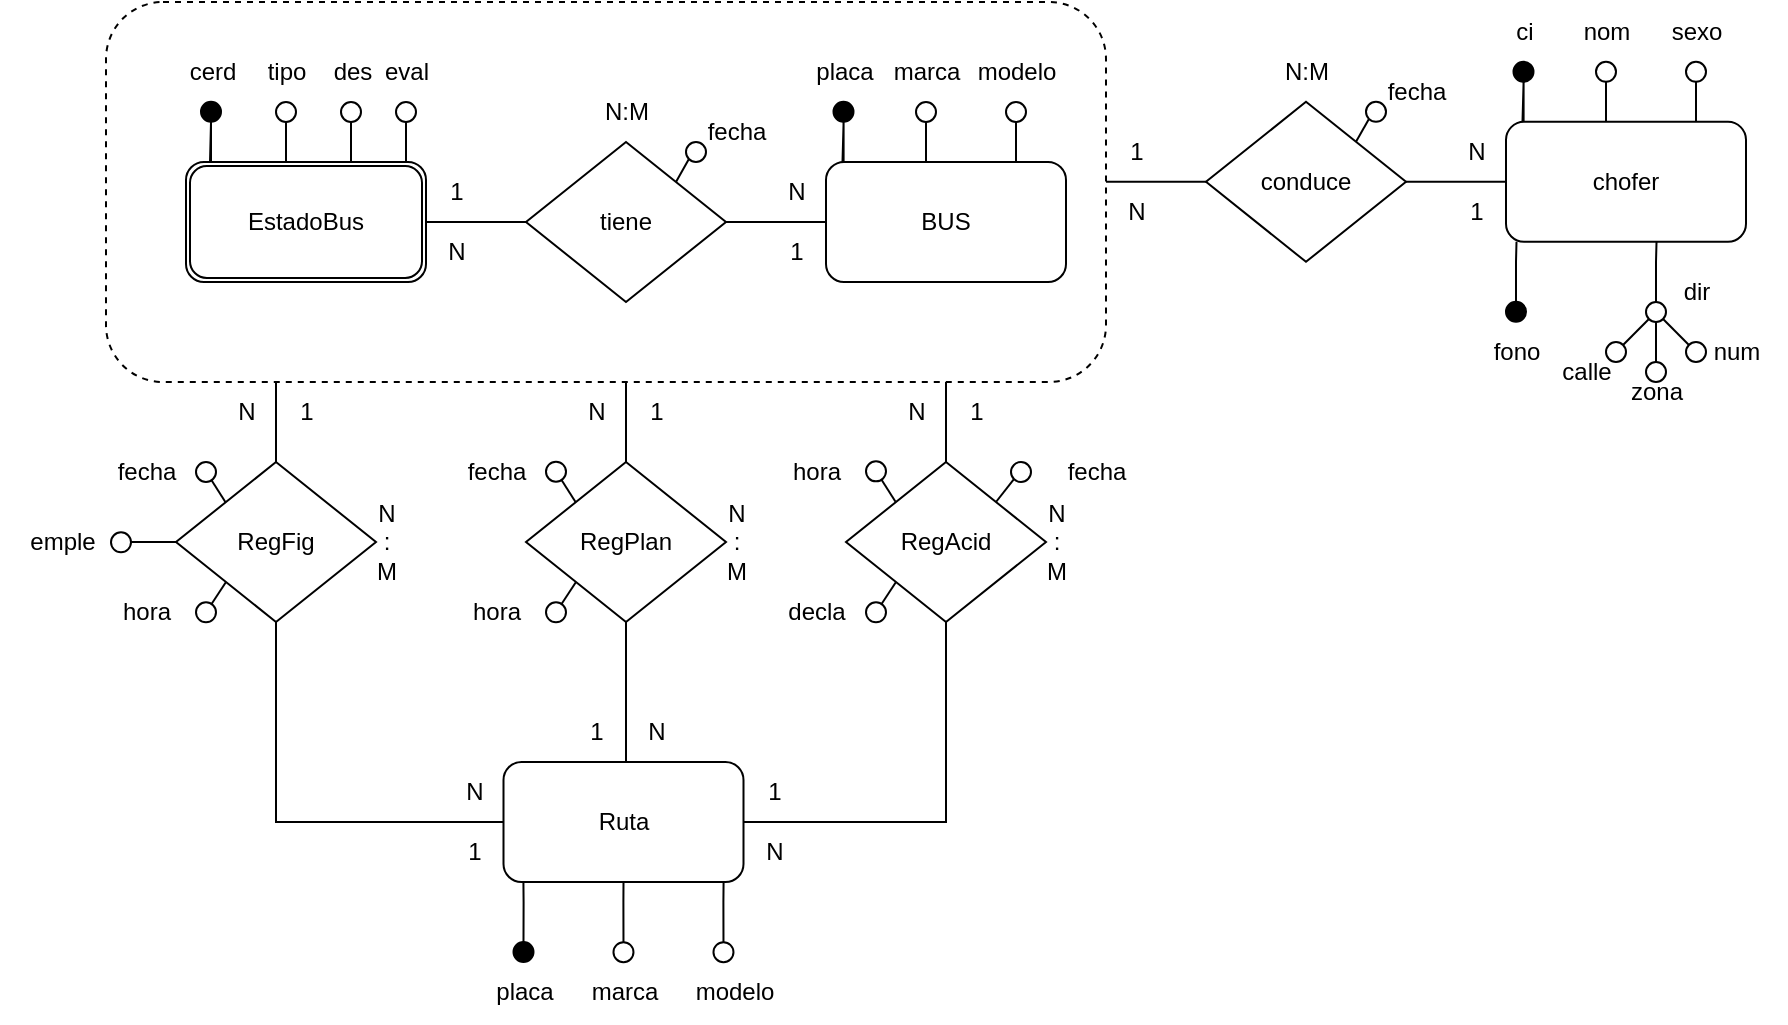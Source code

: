 <mxfile version="21.7.5" type="github">
  <diagram name="Página-1" id="ehSKj_oVMbUYMojZJd9K">
    <mxGraphModel dx="1423" dy="386" grid="1" gridSize="10" guides="1" tooltips="1" connect="1" arrows="1" fold="1" page="1" pageScale="1" pageWidth="827" pageHeight="1169" math="0" shadow="0">
      <root>
        <mxCell id="0" />
        <mxCell id="1" parent="0" />
        <mxCell id="X-eqGTX5L0Tyde4s8gNU-1" value="" style="rounded=1;whiteSpace=wrap;html=1;dashed=1;fillColor=none;" vertex="1" parent="1">
          <mxGeometry x="20" y="30" width="500" height="190" as="geometry" />
        </mxCell>
        <mxCell id="X-eqGTX5L0Tyde4s8gNU-2" value="tiene" style="rhombus;whiteSpace=wrap;html=1;" vertex="1" parent="1">
          <mxGeometry x="230" y="100" width="100" height="80" as="geometry" />
        </mxCell>
        <mxCell id="X-eqGTX5L0Tyde4s8gNU-3" style="edgeStyle=none;rounded=0;orthogonalLoop=1;jettySize=auto;html=1;exitX=1;exitY=0.5;exitDx=0;exitDy=0;entryX=0;entryY=0.5;entryDx=0;entryDy=0;endArrow=none;endFill=0;" edge="1" parent="1" target="X-eqGTX5L0Tyde4s8gNU-2">
          <mxGeometry relative="1" as="geometry">
            <mxPoint x="180" y="140" as="sourcePoint" />
          </mxGeometry>
        </mxCell>
        <mxCell id="X-eqGTX5L0Tyde4s8gNU-5" style="edgeStyle=none;rounded=0;orthogonalLoop=1;jettySize=auto;html=1;exitX=0;exitY=0.5;exitDx=0;exitDy=0;entryX=1;entryY=0.5;entryDx=0;entryDy=0;endArrow=none;endFill=0;" edge="1" parent="1" source="X-eqGTX5L0Tyde4s8gNU-6" target="X-eqGTX5L0Tyde4s8gNU-2">
          <mxGeometry relative="1" as="geometry" />
        </mxCell>
        <mxCell id="X-eqGTX5L0Tyde4s8gNU-6" value="BUS" style="rounded=1;whiteSpace=wrap;html=1;" vertex="1" parent="1">
          <mxGeometry x="380" y="110" width="120" height="60" as="geometry" />
        </mxCell>
        <mxCell id="X-eqGTX5L0Tyde4s8gNU-7" value="N:M" style="text;html=1;align=center;verticalAlign=middle;resizable=0;points=[];autosize=1;strokeColor=none;fillColor=none;" vertex="1" parent="1">
          <mxGeometry x="255" y="70" width="50" height="30" as="geometry" />
        </mxCell>
        <mxCell id="X-eqGTX5L0Tyde4s8gNU-8" value="1" style="text;html=1;align=center;verticalAlign=middle;resizable=0;points=[];autosize=1;strokeColor=none;fillColor=none;" vertex="1" parent="1">
          <mxGeometry x="180" y="110" width="30" height="30" as="geometry" />
        </mxCell>
        <mxCell id="X-eqGTX5L0Tyde4s8gNU-9" value="N" style="text;html=1;align=center;verticalAlign=middle;resizable=0;points=[];autosize=1;strokeColor=none;fillColor=none;" vertex="1" parent="1">
          <mxGeometry x="180" y="140" width="30" height="30" as="geometry" />
        </mxCell>
        <mxCell id="X-eqGTX5L0Tyde4s8gNU-10" value="N" style="text;html=1;align=center;verticalAlign=middle;resizable=0;points=[];autosize=1;strokeColor=none;fillColor=none;" vertex="1" parent="1">
          <mxGeometry x="350" y="110" width="30" height="30" as="geometry" />
        </mxCell>
        <mxCell id="X-eqGTX5L0Tyde4s8gNU-11" value="1" style="text;html=1;align=center;verticalAlign=middle;resizable=0;points=[];autosize=1;strokeColor=none;fillColor=none;" vertex="1" parent="1">
          <mxGeometry x="350" y="140" width="30" height="30" as="geometry" />
        </mxCell>
        <mxCell id="X-eqGTX5L0Tyde4s8gNU-12" value="EstadoBus" style="shape=ext;double=1;rounded=1;whiteSpace=wrap;html=1;" vertex="1" parent="1">
          <mxGeometry x="60" y="110" width="120" height="60" as="geometry" />
        </mxCell>
        <mxCell id="X-eqGTX5L0Tyde4s8gNU-24" style="edgeStyle=orthogonalEdgeStyle;rounded=0;orthogonalLoop=1;jettySize=auto;html=1;entryX=0.1;entryY=-0.032;entryDx=0;entryDy=0;entryPerimeter=0;endArrow=none;endFill=0;" edge="1" parent="1" source="X-eqGTX5L0Tyde4s8gNU-14">
          <mxGeometry relative="1" as="geometry">
            <mxPoint x="72.0" y="110.0" as="targetPoint" />
          </mxGeometry>
        </mxCell>
        <mxCell id="X-eqGTX5L0Tyde4s8gNU-14" value="" style="ellipse;whiteSpace=wrap;html=1;aspect=fixed;fillColor=#000;" vertex="1" parent="1">
          <mxGeometry x="67.5" y="79.92" width="10" height="10" as="geometry" />
        </mxCell>
        <mxCell id="X-eqGTX5L0Tyde4s8gNU-15" value="cerd" style="text;html=1;align=center;verticalAlign=middle;resizable=0;points=[];autosize=1;strokeColor=none;fillColor=none;" vertex="1" parent="1">
          <mxGeometry x="47.5" y="50" width="50" height="30" as="geometry" />
        </mxCell>
        <mxCell id="X-eqGTX5L0Tyde4s8gNU-16" style="edgeStyle=orthogonalEdgeStyle;rounded=0;orthogonalLoop=1;jettySize=auto;html=1;exitX=0.5;exitY=1;exitDx=0;exitDy=0;entryX=0.5;entryY=0;entryDx=0;entryDy=0;endArrow=none;endFill=0;" edge="1" parent="1" source="X-eqGTX5L0Tyde4s8gNU-17">
          <mxGeometry relative="1" as="geometry">
            <mxPoint x="110" y="110" as="targetPoint" />
          </mxGeometry>
        </mxCell>
        <mxCell id="X-eqGTX5L0Tyde4s8gNU-17" value="" style="ellipse;whiteSpace=wrap;html=1;aspect=fixed;" vertex="1" parent="1">
          <mxGeometry x="105" y="80" width="10" height="10" as="geometry" />
        </mxCell>
        <mxCell id="X-eqGTX5L0Tyde4s8gNU-18" value="tipo" style="text;html=1;align=center;verticalAlign=middle;resizable=0;points=[];autosize=1;strokeColor=none;fillColor=none;" vertex="1" parent="1">
          <mxGeometry x="90" y="50" width="40" height="30" as="geometry" />
        </mxCell>
        <mxCell id="X-eqGTX5L0Tyde4s8gNU-19" style="edgeStyle=orthogonalEdgeStyle;rounded=0;orthogonalLoop=1;jettySize=auto;html=1;exitX=0.5;exitY=1;exitDx=0;exitDy=0;entryX=0.874;entryY=0;entryDx=0;entryDy=0;entryPerimeter=0;endArrow=none;endFill=0;" edge="1" parent="1" source="X-eqGTX5L0Tyde4s8gNU-20">
          <mxGeometry relative="1" as="geometry">
            <mxPoint x="142.5" y="110" as="targetPoint" />
          </mxGeometry>
        </mxCell>
        <mxCell id="X-eqGTX5L0Tyde4s8gNU-20" value="" style="ellipse;whiteSpace=wrap;html=1;aspect=fixed;" vertex="1" parent="1">
          <mxGeometry x="137.5" y="80" width="10" height="10" as="geometry" />
        </mxCell>
        <mxCell id="X-eqGTX5L0Tyde4s8gNU-21" value="des" style="text;html=1;align=center;verticalAlign=middle;resizable=0;points=[];autosize=1;strokeColor=none;fillColor=none;" vertex="1" parent="1">
          <mxGeometry x="122.5" y="50" width="40" height="30" as="geometry" />
        </mxCell>
        <mxCell id="X-eqGTX5L0Tyde4s8gNU-28" style="edgeStyle=orthogonalEdgeStyle;rounded=0;orthogonalLoop=1;jettySize=auto;html=1;exitX=0.5;exitY=1;exitDx=0;exitDy=0;entryX=0.874;entryY=0;entryDx=0;entryDy=0;entryPerimeter=0;endArrow=none;endFill=0;" edge="1" source="X-eqGTX5L0Tyde4s8gNU-29" parent="1">
          <mxGeometry relative="1" as="geometry">
            <mxPoint x="170" y="110" as="targetPoint" />
          </mxGeometry>
        </mxCell>
        <mxCell id="X-eqGTX5L0Tyde4s8gNU-29" value="" style="ellipse;whiteSpace=wrap;html=1;aspect=fixed;" vertex="1" parent="1">
          <mxGeometry x="165" y="80" width="10" height="10" as="geometry" />
        </mxCell>
        <mxCell id="X-eqGTX5L0Tyde4s8gNU-30" value="eval" style="text;html=1;align=center;verticalAlign=middle;resizable=0;points=[];autosize=1;strokeColor=none;fillColor=none;" vertex="1" parent="1">
          <mxGeometry x="145" y="50" width="50" height="30" as="geometry" />
        </mxCell>
        <mxCell id="X-eqGTX5L0Tyde4s8gNU-31" style="rounded=0;orthogonalLoop=1;jettySize=auto;html=1;exitX=0;exitY=1;exitDx=0;exitDy=0;entryX=1;entryY=0;entryDx=0;entryDy=0;endArrow=none;endFill=0;" edge="1" parent="1" source="X-eqGTX5L0Tyde4s8gNU-32">
          <mxGeometry relative="1" as="geometry">
            <mxPoint x="305" y="120" as="targetPoint" />
          </mxGeometry>
        </mxCell>
        <mxCell id="X-eqGTX5L0Tyde4s8gNU-32" value="" style="ellipse;whiteSpace=wrap;html=1;aspect=fixed;" vertex="1" parent="1">
          <mxGeometry x="310" y="100" width="10" height="10" as="geometry" />
        </mxCell>
        <mxCell id="X-eqGTX5L0Tyde4s8gNU-33" value="fecha" style="text;html=1;align=center;verticalAlign=middle;resizable=0;points=[];autosize=1;strokeColor=none;fillColor=none;" vertex="1" parent="1">
          <mxGeometry x="310" y="79.92" width="50" height="30" as="geometry" />
        </mxCell>
        <mxCell id="X-eqGTX5L0Tyde4s8gNU-34" style="edgeStyle=orthogonalEdgeStyle;rounded=0;orthogonalLoop=1;jettySize=auto;html=1;exitX=0.5;exitY=0;exitDx=0;exitDy=0;endArrow=none;endFill=0;" edge="1" parent="1" source="X-eqGTX5L0Tyde4s8gNU-36">
          <mxGeometry relative="1" as="geometry">
            <mxPoint x="105" y="220" as="targetPoint" />
          </mxGeometry>
        </mxCell>
        <mxCell id="X-eqGTX5L0Tyde4s8gNU-121" style="edgeStyle=orthogonalEdgeStyle;rounded=0;orthogonalLoop=1;jettySize=auto;html=1;endArrow=none;endFill=0;" edge="1" parent="1" source="X-eqGTX5L0Tyde4s8gNU-36" target="X-eqGTX5L0Tyde4s8gNU-94">
          <mxGeometry relative="1" as="geometry">
            <Array as="points">
              <mxPoint x="105" y="440" />
            </Array>
          </mxGeometry>
        </mxCell>
        <mxCell id="X-eqGTX5L0Tyde4s8gNU-36" value="RegFig" style="rhombus;whiteSpace=wrap;html=1;" vertex="1" parent="1">
          <mxGeometry x="55" y="260" width="100" height="80" as="geometry" />
        </mxCell>
        <mxCell id="X-eqGTX5L0Tyde4s8gNU-37" value="&lt;div&gt;N&lt;br&gt;&lt;/div&gt;&lt;div&gt;:&lt;/div&gt;&lt;div&gt;M&lt;br&gt;&lt;/div&gt;" style="text;html=1;align=center;verticalAlign=middle;resizable=0;points=[];autosize=1;strokeColor=none;fillColor=none;" vertex="1" parent="1">
          <mxGeometry x="145" y="270" width="30" height="60" as="geometry" />
        </mxCell>
        <mxCell id="X-eqGTX5L0Tyde4s8gNU-38" value="1" style="text;html=1;align=center;verticalAlign=middle;resizable=0;points=[];autosize=1;strokeColor=none;fillColor=none;" vertex="1" parent="1">
          <mxGeometry x="105" y="220" width="30" height="30" as="geometry" />
        </mxCell>
        <mxCell id="X-eqGTX5L0Tyde4s8gNU-39" value="N" style="text;html=1;align=center;verticalAlign=middle;resizable=0;points=[];autosize=1;strokeColor=none;fillColor=none;" vertex="1" parent="1">
          <mxGeometry x="75" y="220" width="30" height="30" as="geometry" />
        </mxCell>
        <mxCell id="X-eqGTX5L0Tyde4s8gNU-40" style="edgeStyle=orthogonalEdgeStyle;rounded=0;orthogonalLoop=1;jettySize=auto;html=1;exitX=0.5;exitY=0;exitDx=0;exitDy=0;endArrow=none;endFill=0;" edge="1" parent="1" source="X-eqGTX5L0Tyde4s8gNU-42">
          <mxGeometry relative="1" as="geometry">
            <mxPoint x="280" y="220" as="targetPoint" />
          </mxGeometry>
        </mxCell>
        <mxCell id="X-eqGTX5L0Tyde4s8gNU-42" value="RegPlan" style="rhombus;whiteSpace=wrap;html=1;" vertex="1" parent="1">
          <mxGeometry x="230" y="260" width="100" height="80" as="geometry" />
        </mxCell>
        <mxCell id="X-eqGTX5L0Tyde4s8gNU-43" style="edgeStyle=orthogonalEdgeStyle;rounded=0;orthogonalLoop=1;jettySize=auto;html=1;exitX=0.5;exitY=0;exitDx=0;exitDy=0;endArrow=none;endFill=0;" edge="1" parent="1" source="X-eqGTX5L0Tyde4s8gNU-45">
          <mxGeometry relative="1" as="geometry">
            <mxPoint x="440" y="220" as="targetPoint" />
          </mxGeometry>
        </mxCell>
        <mxCell id="X-eqGTX5L0Tyde4s8gNU-122" style="edgeStyle=orthogonalEdgeStyle;rounded=0;orthogonalLoop=1;jettySize=auto;html=1;endArrow=none;endFill=0;" edge="1" parent="1" source="X-eqGTX5L0Tyde4s8gNU-45" target="X-eqGTX5L0Tyde4s8gNU-94">
          <mxGeometry relative="1" as="geometry">
            <Array as="points">
              <mxPoint x="440" y="440" />
            </Array>
          </mxGeometry>
        </mxCell>
        <mxCell id="X-eqGTX5L0Tyde4s8gNU-45" value="RegAcid" style="rhombus;whiteSpace=wrap;html=1;" vertex="1" parent="1">
          <mxGeometry x="390" y="260" width="100" height="80" as="geometry" />
        </mxCell>
        <mxCell id="X-eqGTX5L0Tyde4s8gNU-46" value="N" style="text;html=1;align=center;verticalAlign=middle;resizable=0;points=[];autosize=1;strokeColor=none;fillColor=none;" vertex="1" parent="1">
          <mxGeometry x="280" y="380" width="30" height="30" as="geometry" />
        </mxCell>
        <mxCell id="X-eqGTX5L0Tyde4s8gNU-47" value="1" style="text;html=1;align=center;verticalAlign=middle;resizable=0;points=[];autosize=1;strokeColor=none;fillColor=none;" vertex="1" parent="1">
          <mxGeometry x="250" y="380" width="30" height="30" as="geometry" />
        </mxCell>
        <mxCell id="X-eqGTX5L0Tyde4s8gNU-48" value="&lt;div&gt;N&lt;br&gt;&lt;/div&gt;&lt;div&gt;:&lt;/div&gt;&lt;div&gt;M&lt;br&gt;&lt;/div&gt;" style="text;html=1;align=center;verticalAlign=middle;resizable=0;points=[];autosize=1;strokeColor=none;fillColor=none;" vertex="1" parent="1">
          <mxGeometry x="320" y="270" width="30" height="60" as="geometry" />
        </mxCell>
        <mxCell id="X-eqGTX5L0Tyde4s8gNU-51" value="1" style="text;html=1;align=center;verticalAlign=middle;resizable=0;points=[];autosize=1;strokeColor=none;fillColor=none;" vertex="1" parent="1">
          <mxGeometry x="280" y="220" width="30" height="30" as="geometry" />
        </mxCell>
        <mxCell id="X-eqGTX5L0Tyde4s8gNU-52" value="N" style="text;html=1;align=center;verticalAlign=middle;resizable=0;points=[];autosize=1;strokeColor=none;fillColor=none;" vertex="1" parent="1">
          <mxGeometry x="250" y="220" width="30" height="30" as="geometry" />
        </mxCell>
        <mxCell id="X-eqGTX5L0Tyde4s8gNU-53" value="&lt;div&gt;N&lt;br&gt;&lt;/div&gt;&lt;div&gt;:&lt;/div&gt;&lt;div&gt;M&lt;br&gt;&lt;/div&gt;" style="text;html=1;align=center;verticalAlign=middle;resizable=0;points=[];autosize=1;strokeColor=none;fillColor=none;" vertex="1" parent="1">
          <mxGeometry x="480" y="270" width="30" height="60" as="geometry" />
        </mxCell>
        <mxCell id="X-eqGTX5L0Tyde4s8gNU-56" value="1" style="text;html=1;align=center;verticalAlign=middle;resizable=0;points=[];autosize=1;strokeColor=none;fillColor=none;" vertex="1" parent="1">
          <mxGeometry x="440" y="220" width="30" height="30" as="geometry" />
        </mxCell>
        <mxCell id="X-eqGTX5L0Tyde4s8gNU-57" value="N" style="text;html=1;align=center;verticalAlign=middle;resizable=0;points=[];autosize=1;strokeColor=none;fillColor=none;" vertex="1" parent="1">
          <mxGeometry x="410" y="220" width="30" height="30" as="geometry" />
        </mxCell>
        <mxCell id="X-eqGTX5L0Tyde4s8gNU-58" style="rounded=0;orthogonalLoop=1;jettySize=auto;html=1;exitX=0;exitY=1;exitDx=0;exitDy=0;entryX=1;entryY=0;entryDx=0;entryDy=0;endArrow=none;endFill=0;" edge="1" parent="1" source="X-eqGTX5L0Tyde4s8gNU-59" target="X-eqGTX5L0Tyde4s8gNU-45">
          <mxGeometry relative="1" as="geometry">
            <mxPoint x="467.5" y="280" as="targetPoint" />
          </mxGeometry>
        </mxCell>
        <mxCell id="X-eqGTX5L0Tyde4s8gNU-59" value="" style="ellipse;whiteSpace=wrap;html=1;aspect=fixed;" vertex="1" parent="1">
          <mxGeometry x="472.5" y="260" width="10" height="10" as="geometry" />
        </mxCell>
        <mxCell id="X-eqGTX5L0Tyde4s8gNU-60" value="fecha" style="text;html=1;align=center;verticalAlign=middle;resizable=0;points=[];autosize=1;strokeColor=none;fillColor=none;" vertex="1" parent="1">
          <mxGeometry x="490" y="249.84" width="50" height="30" as="geometry" />
        </mxCell>
        <mxCell id="X-eqGTX5L0Tyde4s8gNU-61" value="" style="ellipse;whiteSpace=wrap;html=1;aspect=fixed;" vertex="1" parent="1">
          <mxGeometry x="65" y="260" width="10" height="10" as="geometry" />
        </mxCell>
        <mxCell id="X-eqGTX5L0Tyde4s8gNU-62" value="fecha" style="text;html=1;align=center;verticalAlign=middle;resizable=0;points=[];autosize=1;strokeColor=none;fillColor=none;" vertex="1" parent="1">
          <mxGeometry x="15" y="249.84" width="50" height="30" as="geometry" />
        </mxCell>
        <mxCell id="X-eqGTX5L0Tyde4s8gNU-63" style="rounded=0;orthogonalLoop=1;jettySize=auto;html=1;entryX=1;entryY=1;entryDx=0;entryDy=0;endArrow=none;endFill=0;" edge="1" parent="1">
          <mxGeometry relative="1" as="geometry">
            <mxPoint x="79.77" y="280.16" as="sourcePoint" />
            <mxPoint x="72.77" y="269.16" as="targetPoint" />
          </mxGeometry>
        </mxCell>
        <mxCell id="X-eqGTX5L0Tyde4s8gNU-64" value="" style="ellipse;whiteSpace=wrap;html=1;aspect=fixed;" vertex="1" parent="1">
          <mxGeometry x="240" y="259.84" width="10" height="10" as="geometry" />
        </mxCell>
        <mxCell id="X-eqGTX5L0Tyde4s8gNU-65" value="fecha" style="text;html=1;align=center;verticalAlign=middle;resizable=0;points=[];autosize=1;strokeColor=none;fillColor=none;" vertex="1" parent="1">
          <mxGeometry x="190" y="249.84" width="50" height="30" as="geometry" />
        </mxCell>
        <mxCell id="X-eqGTX5L0Tyde4s8gNU-66" style="rounded=0;orthogonalLoop=1;jettySize=auto;html=1;entryX=1;entryY=1;entryDx=0;entryDy=0;endArrow=none;endFill=0;" edge="1" parent="1">
          <mxGeometry relative="1" as="geometry">
            <mxPoint x="254.77" y="280.0" as="sourcePoint" />
            <mxPoint x="247.77" y="269.0" as="targetPoint" />
          </mxGeometry>
        </mxCell>
        <mxCell id="X-eqGTX5L0Tyde4s8gNU-67" style="edgeStyle=orthogonalEdgeStyle;rounded=0;orthogonalLoop=1;jettySize=auto;html=1;entryX=0.1;entryY=-0.032;entryDx=0;entryDy=0;entryPerimeter=0;endArrow=none;endFill=0;" edge="1" source="X-eqGTX5L0Tyde4s8gNU-68" parent="1">
          <mxGeometry relative="1" as="geometry">
            <mxPoint x="388.25" y="110.0" as="targetPoint" />
          </mxGeometry>
        </mxCell>
        <mxCell id="X-eqGTX5L0Tyde4s8gNU-68" value="" style="ellipse;whiteSpace=wrap;html=1;aspect=fixed;fillColor=#000;" vertex="1" parent="1">
          <mxGeometry x="383.75" y="79.92" width="10" height="10" as="geometry" />
        </mxCell>
        <mxCell id="X-eqGTX5L0Tyde4s8gNU-69" value="placa" style="text;html=1;align=center;verticalAlign=middle;resizable=0;points=[];autosize=1;strokeColor=none;fillColor=none;" vertex="1" parent="1">
          <mxGeometry x="363.75" y="50" width="50" height="30" as="geometry" />
        </mxCell>
        <mxCell id="X-eqGTX5L0Tyde4s8gNU-70" style="edgeStyle=orthogonalEdgeStyle;rounded=0;orthogonalLoop=1;jettySize=auto;html=1;exitX=0.5;exitY=1;exitDx=0;exitDy=0;entryX=0.5;entryY=0;entryDx=0;entryDy=0;endArrow=none;endFill=0;" edge="1" source="X-eqGTX5L0Tyde4s8gNU-71" parent="1">
          <mxGeometry relative="1" as="geometry">
            <mxPoint x="430" y="110" as="targetPoint" />
          </mxGeometry>
        </mxCell>
        <mxCell id="X-eqGTX5L0Tyde4s8gNU-71" value="" style="ellipse;whiteSpace=wrap;html=1;aspect=fixed;" vertex="1" parent="1">
          <mxGeometry x="425" y="80" width="10" height="10" as="geometry" />
        </mxCell>
        <mxCell id="X-eqGTX5L0Tyde4s8gNU-72" value="marca" style="text;html=1;align=center;verticalAlign=middle;resizable=0;points=[];autosize=1;strokeColor=none;fillColor=none;" vertex="1" parent="1">
          <mxGeometry x="400" y="50" width="60" height="30" as="geometry" />
        </mxCell>
        <mxCell id="X-eqGTX5L0Tyde4s8gNU-73" style="edgeStyle=orthogonalEdgeStyle;rounded=0;orthogonalLoop=1;jettySize=auto;html=1;exitX=0.5;exitY=1;exitDx=0;exitDy=0;entryX=0.874;entryY=0;entryDx=0;entryDy=0;entryPerimeter=0;endArrow=none;endFill=0;" edge="1" source="X-eqGTX5L0Tyde4s8gNU-74" parent="1">
          <mxGeometry relative="1" as="geometry">
            <mxPoint x="475" y="110" as="targetPoint" />
          </mxGeometry>
        </mxCell>
        <mxCell id="X-eqGTX5L0Tyde4s8gNU-74" value="" style="ellipse;whiteSpace=wrap;html=1;aspect=fixed;" vertex="1" parent="1">
          <mxGeometry x="470" y="80" width="10" height="10" as="geometry" />
        </mxCell>
        <mxCell id="X-eqGTX5L0Tyde4s8gNU-75" value="modelo" style="text;html=1;align=center;verticalAlign=middle;resizable=0;points=[];autosize=1;strokeColor=none;fillColor=none;" vertex="1" parent="1">
          <mxGeometry x="445" y="50" width="60" height="30" as="geometry" />
        </mxCell>
        <mxCell id="X-eqGTX5L0Tyde4s8gNU-79" value="hora" style="text;html=1;align=center;verticalAlign=middle;resizable=0;points=[];autosize=1;strokeColor=none;fillColor=none;" vertex="1" parent="1">
          <mxGeometry x="15" y="320" width="50" height="30" as="geometry" />
        </mxCell>
        <mxCell id="X-eqGTX5L0Tyde4s8gNU-84" style="rounded=0;orthogonalLoop=1;jettySize=auto;html=1;entryX=0;entryY=1;entryDx=0;entryDy=0;endArrow=none;endFill=0;" edge="1" parent="1" source="X-eqGTX5L0Tyde4s8gNU-80" target="X-eqGTX5L0Tyde4s8gNU-36">
          <mxGeometry relative="1" as="geometry" />
        </mxCell>
        <mxCell id="X-eqGTX5L0Tyde4s8gNU-80" value="" style="ellipse;whiteSpace=wrap;html=1;aspect=fixed;" vertex="1" parent="1">
          <mxGeometry x="65" y="330.16" width="10" height="10" as="geometry" />
        </mxCell>
        <mxCell id="X-eqGTX5L0Tyde4s8gNU-81" value="emple" style="text;html=1;align=center;verticalAlign=middle;resizable=0;points=[];autosize=1;strokeColor=none;fillColor=none;" vertex="1" parent="1">
          <mxGeometry x="-32.5" y="285" width="60" height="30" as="geometry" />
        </mxCell>
        <mxCell id="X-eqGTX5L0Tyde4s8gNU-83" style="edgeStyle=orthogonalEdgeStyle;rounded=0;orthogonalLoop=1;jettySize=auto;html=1;entryX=0;entryY=0.5;entryDx=0;entryDy=0;endArrow=none;endFill=0;" edge="1" parent="1" source="X-eqGTX5L0Tyde4s8gNU-82" target="X-eqGTX5L0Tyde4s8gNU-36">
          <mxGeometry relative="1" as="geometry">
            <Array as="points">
              <mxPoint x="53" y="300" />
            </Array>
          </mxGeometry>
        </mxCell>
        <mxCell id="X-eqGTX5L0Tyde4s8gNU-82" value="" style="ellipse;whiteSpace=wrap;html=1;aspect=fixed;" vertex="1" parent="1">
          <mxGeometry x="22.5" y="295.16" width="10" height="10" as="geometry" />
        </mxCell>
        <mxCell id="X-eqGTX5L0Tyde4s8gNU-85" style="rounded=0;orthogonalLoop=1;jettySize=auto;html=1;entryX=0;entryY=1;entryDx=0;entryDy=0;endArrow=none;endFill=0;" edge="1" source="X-eqGTX5L0Tyde4s8gNU-86" parent="1">
          <mxGeometry relative="1" as="geometry">
            <mxPoint x="255" y="320" as="targetPoint" />
          </mxGeometry>
        </mxCell>
        <mxCell id="X-eqGTX5L0Tyde4s8gNU-86" value="" style="ellipse;whiteSpace=wrap;html=1;aspect=fixed;" vertex="1" parent="1">
          <mxGeometry x="240" y="330.16" width="10" height="10" as="geometry" />
        </mxCell>
        <mxCell id="X-eqGTX5L0Tyde4s8gNU-87" value="hora" style="text;html=1;align=center;verticalAlign=middle;resizable=0;points=[];autosize=1;strokeColor=none;fillColor=none;" vertex="1" parent="1">
          <mxGeometry x="190" y="320" width="50" height="30" as="geometry" />
        </mxCell>
        <mxCell id="X-eqGTX5L0Tyde4s8gNU-88" style="rounded=0;orthogonalLoop=1;jettySize=auto;html=1;entryX=0;entryY=1;entryDx=0;entryDy=0;endArrow=none;endFill=0;" edge="1" source="X-eqGTX5L0Tyde4s8gNU-89" parent="1">
          <mxGeometry relative="1" as="geometry">
            <mxPoint x="415" y="320" as="targetPoint" />
          </mxGeometry>
        </mxCell>
        <mxCell id="X-eqGTX5L0Tyde4s8gNU-89" value="" style="ellipse;whiteSpace=wrap;html=1;aspect=fixed;" vertex="1" parent="1">
          <mxGeometry x="400" y="330.16" width="10" height="10" as="geometry" />
        </mxCell>
        <mxCell id="X-eqGTX5L0Tyde4s8gNU-90" value="decla" style="text;html=1;align=center;verticalAlign=middle;resizable=0;points=[];autosize=1;strokeColor=none;fillColor=none;" vertex="1" parent="1">
          <mxGeometry x="350" y="320.16" width="50" height="30" as="geometry" />
        </mxCell>
        <mxCell id="X-eqGTX5L0Tyde4s8gNU-91" value="" style="ellipse;whiteSpace=wrap;html=1;aspect=fixed;" vertex="1" parent="1">
          <mxGeometry x="400" y="259.68" width="10" height="10" as="geometry" />
        </mxCell>
        <mxCell id="X-eqGTX5L0Tyde4s8gNU-92" value="hora" style="text;html=1;align=center;verticalAlign=middle;resizable=0;points=[];autosize=1;strokeColor=none;fillColor=none;" vertex="1" parent="1">
          <mxGeometry x="350" y="249.52" width="50" height="30" as="geometry" />
        </mxCell>
        <mxCell id="X-eqGTX5L0Tyde4s8gNU-93" style="rounded=0;orthogonalLoop=1;jettySize=auto;html=1;entryX=1;entryY=1;entryDx=0;entryDy=0;endArrow=none;endFill=0;" edge="1" parent="1">
          <mxGeometry relative="1" as="geometry">
            <mxPoint x="414.77" y="279.84" as="sourcePoint" />
            <mxPoint x="407.77" y="268.84" as="targetPoint" />
          </mxGeometry>
        </mxCell>
        <mxCell id="X-eqGTX5L0Tyde4s8gNU-124" style="edgeStyle=orthogonalEdgeStyle;rounded=0;orthogonalLoop=1;jettySize=auto;html=1;entryX=0.5;entryY=1;entryDx=0;entryDy=0;endArrow=none;endFill=0;" edge="1" parent="1" source="X-eqGTX5L0Tyde4s8gNU-94" target="X-eqGTX5L0Tyde4s8gNU-42">
          <mxGeometry relative="1" as="geometry">
            <Array as="points">
              <mxPoint x="280" y="390" />
              <mxPoint x="280" y="390" />
            </Array>
          </mxGeometry>
        </mxCell>
        <mxCell id="X-eqGTX5L0Tyde4s8gNU-94" value="Ruta" style="rounded=1;whiteSpace=wrap;html=1;" vertex="1" parent="1">
          <mxGeometry x="218.75" y="410" width="120" height="60" as="geometry" />
        </mxCell>
        <mxCell id="X-eqGTX5L0Tyde4s8gNU-117" style="edgeStyle=orthogonalEdgeStyle;rounded=0;orthogonalLoop=1;jettySize=auto;html=1;entryX=0.083;entryY=1;entryDx=0;entryDy=0;entryPerimeter=0;endArrow=none;endFill=0;" edge="1" parent="1" source="X-eqGTX5L0Tyde4s8gNU-96" target="X-eqGTX5L0Tyde4s8gNU-94">
          <mxGeometry relative="1" as="geometry" />
        </mxCell>
        <mxCell id="X-eqGTX5L0Tyde4s8gNU-96" value="" style="ellipse;whiteSpace=wrap;html=1;aspect=fixed;fillColor=#000;" vertex="1" parent="1">
          <mxGeometry x="223.75" y="500.0" width="10" height="10" as="geometry" />
        </mxCell>
        <mxCell id="X-eqGTX5L0Tyde4s8gNU-97" value="placa" style="text;html=1;align=center;verticalAlign=middle;resizable=0;points=[];autosize=1;strokeColor=none;fillColor=none;" vertex="1" parent="1">
          <mxGeometry x="203.75" y="510" width="50" height="30" as="geometry" />
        </mxCell>
        <mxCell id="X-eqGTX5L0Tyde4s8gNU-119" style="edgeStyle=orthogonalEdgeStyle;rounded=0;orthogonalLoop=1;jettySize=auto;html=1;entryX=0.5;entryY=1;entryDx=0;entryDy=0;endArrow=none;endFill=0;" edge="1" parent="1" source="X-eqGTX5L0Tyde4s8gNU-99" target="X-eqGTX5L0Tyde4s8gNU-94">
          <mxGeometry relative="1" as="geometry" />
        </mxCell>
        <mxCell id="X-eqGTX5L0Tyde4s8gNU-99" value="" style="ellipse;whiteSpace=wrap;html=1;aspect=fixed;" vertex="1" parent="1">
          <mxGeometry x="273.74" y="500.08" width="10" height="10" as="geometry" />
        </mxCell>
        <mxCell id="X-eqGTX5L0Tyde4s8gNU-100" value="marca" style="text;html=1;align=center;verticalAlign=middle;resizable=0;points=[];autosize=1;strokeColor=none;fillColor=none;" vertex="1" parent="1">
          <mxGeometry x="248.75" y="510" width="60" height="30" as="geometry" />
        </mxCell>
        <mxCell id="X-eqGTX5L0Tyde4s8gNU-120" style="edgeStyle=orthogonalEdgeStyle;rounded=0;orthogonalLoop=1;jettySize=auto;html=1;entryX=0.917;entryY=1;entryDx=0;entryDy=0;entryPerimeter=0;endArrow=none;endFill=0;" edge="1" parent="1" source="X-eqGTX5L0Tyde4s8gNU-102" target="X-eqGTX5L0Tyde4s8gNU-94">
          <mxGeometry relative="1" as="geometry" />
        </mxCell>
        <mxCell id="X-eqGTX5L0Tyde4s8gNU-102" value="" style="ellipse;whiteSpace=wrap;html=1;aspect=fixed;" vertex="1" parent="1">
          <mxGeometry x="323.74" y="500.08" width="10" height="10" as="geometry" />
        </mxCell>
        <mxCell id="X-eqGTX5L0Tyde4s8gNU-103" value="modelo" style="text;html=1;align=center;verticalAlign=middle;resizable=0;points=[];autosize=1;strokeColor=none;fillColor=none;" vertex="1" parent="1">
          <mxGeometry x="303.75" y="510.08" width="60" height="30" as="geometry" />
        </mxCell>
        <mxCell id="X-eqGTX5L0Tyde4s8gNU-126" value="1" style="text;html=1;align=center;verticalAlign=middle;resizable=0;points=[];autosize=1;strokeColor=none;fillColor=none;" vertex="1" parent="1">
          <mxGeometry x="188.75" y="440" width="30" height="30" as="geometry" />
        </mxCell>
        <mxCell id="X-eqGTX5L0Tyde4s8gNU-127" value="N" style="text;html=1;align=center;verticalAlign=middle;resizable=0;points=[];autosize=1;strokeColor=none;fillColor=none;" vertex="1" parent="1">
          <mxGeometry x="188.75" y="410" width="30" height="30" as="geometry" />
        </mxCell>
        <mxCell id="X-eqGTX5L0Tyde4s8gNU-128" value="1" style="text;html=1;align=center;verticalAlign=middle;resizable=0;points=[];autosize=1;strokeColor=none;fillColor=none;" vertex="1" parent="1">
          <mxGeometry x="338.75" y="410" width="30" height="30" as="geometry" />
        </mxCell>
        <mxCell id="X-eqGTX5L0Tyde4s8gNU-129" value="N" style="text;html=1;align=center;verticalAlign=middle;resizable=0;points=[];autosize=1;strokeColor=none;fillColor=none;" vertex="1" parent="1">
          <mxGeometry x="338.75" y="440" width="30" height="30" as="geometry" />
        </mxCell>
        <mxCell id="X-eqGTX5L0Tyde4s8gNU-130" value="conduce" style="rhombus;whiteSpace=wrap;html=1;" vertex="1" parent="1">
          <mxGeometry x="570" y="79.92" width="100" height="80" as="geometry" />
        </mxCell>
        <mxCell id="X-eqGTX5L0Tyde4s8gNU-131" style="edgeStyle=none;rounded=0;orthogonalLoop=1;jettySize=auto;html=1;exitX=1;exitY=0.5;exitDx=0;exitDy=0;entryX=0;entryY=0.5;entryDx=0;entryDy=0;endArrow=none;endFill=0;" edge="1" target="X-eqGTX5L0Tyde4s8gNU-130" parent="1">
          <mxGeometry relative="1" as="geometry">
            <mxPoint x="520" y="119.92" as="sourcePoint" />
          </mxGeometry>
        </mxCell>
        <mxCell id="X-eqGTX5L0Tyde4s8gNU-132" style="edgeStyle=none;rounded=0;orthogonalLoop=1;jettySize=auto;html=1;exitX=0;exitY=0.5;exitDx=0;exitDy=0;entryX=1;entryY=0.5;entryDx=0;entryDy=0;endArrow=none;endFill=0;" edge="1" source="X-eqGTX5L0Tyde4s8gNU-133" target="X-eqGTX5L0Tyde4s8gNU-130" parent="1">
          <mxGeometry relative="1" as="geometry" />
        </mxCell>
        <mxCell id="X-eqGTX5L0Tyde4s8gNU-133" value="chofer" style="rounded=1;whiteSpace=wrap;html=1;" vertex="1" parent="1">
          <mxGeometry x="720" y="89.92" width="120" height="60" as="geometry" />
        </mxCell>
        <mxCell id="X-eqGTX5L0Tyde4s8gNU-134" value="N:M" style="text;html=1;align=center;verticalAlign=middle;resizable=0;points=[];autosize=1;strokeColor=none;fillColor=none;" vertex="1" parent="1">
          <mxGeometry x="595" y="49.92" width="50" height="30" as="geometry" />
        </mxCell>
        <mxCell id="X-eqGTX5L0Tyde4s8gNU-135" value="1" style="text;html=1;align=center;verticalAlign=middle;resizable=0;points=[];autosize=1;strokeColor=none;fillColor=none;" vertex="1" parent="1">
          <mxGeometry x="520" y="89.92" width="30" height="30" as="geometry" />
        </mxCell>
        <mxCell id="X-eqGTX5L0Tyde4s8gNU-136" value="N" style="text;html=1;align=center;verticalAlign=middle;resizable=0;points=[];autosize=1;strokeColor=none;fillColor=none;" vertex="1" parent="1">
          <mxGeometry x="520" y="119.92" width="30" height="30" as="geometry" />
        </mxCell>
        <mxCell id="X-eqGTX5L0Tyde4s8gNU-137" value="N" style="text;html=1;align=center;verticalAlign=middle;resizable=0;points=[];autosize=1;strokeColor=none;fillColor=none;" vertex="1" parent="1">
          <mxGeometry x="690" y="89.92" width="30" height="30" as="geometry" />
        </mxCell>
        <mxCell id="X-eqGTX5L0Tyde4s8gNU-138" value="1" style="text;html=1;align=center;verticalAlign=middle;resizable=0;points=[];autosize=1;strokeColor=none;fillColor=none;" vertex="1" parent="1">
          <mxGeometry x="690" y="119.92" width="30" height="30" as="geometry" />
        </mxCell>
        <mxCell id="X-eqGTX5L0Tyde4s8gNU-139" style="rounded=0;orthogonalLoop=1;jettySize=auto;html=1;exitX=0;exitY=1;exitDx=0;exitDy=0;entryX=1;entryY=0;entryDx=0;entryDy=0;endArrow=none;endFill=0;" edge="1" source="X-eqGTX5L0Tyde4s8gNU-140" parent="1">
          <mxGeometry relative="1" as="geometry">
            <mxPoint x="645" y="99.92" as="targetPoint" />
          </mxGeometry>
        </mxCell>
        <mxCell id="X-eqGTX5L0Tyde4s8gNU-140" value="" style="ellipse;whiteSpace=wrap;html=1;aspect=fixed;" vertex="1" parent="1">
          <mxGeometry x="650" y="79.92" width="10" height="10" as="geometry" />
        </mxCell>
        <mxCell id="X-eqGTX5L0Tyde4s8gNU-141" value="fecha" style="text;html=1;align=center;verticalAlign=middle;resizable=0;points=[];autosize=1;strokeColor=none;fillColor=none;" vertex="1" parent="1">
          <mxGeometry x="650" y="59.84" width="50" height="30" as="geometry" />
        </mxCell>
        <mxCell id="X-eqGTX5L0Tyde4s8gNU-142" style="edgeStyle=orthogonalEdgeStyle;rounded=0;orthogonalLoop=1;jettySize=auto;html=1;entryX=0.1;entryY=-0.032;entryDx=0;entryDy=0;entryPerimeter=0;endArrow=none;endFill=0;" edge="1" source="X-eqGTX5L0Tyde4s8gNU-143" parent="1">
          <mxGeometry relative="1" as="geometry">
            <mxPoint x="728.25" y="89.92" as="targetPoint" />
          </mxGeometry>
        </mxCell>
        <mxCell id="X-eqGTX5L0Tyde4s8gNU-143" value="" style="ellipse;whiteSpace=wrap;html=1;aspect=fixed;fillColor=#000;" vertex="1" parent="1">
          <mxGeometry x="723.75" y="59.84" width="10" height="10" as="geometry" />
        </mxCell>
        <mxCell id="X-eqGTX5L0Tyde4s8gNU-144" value="ci" style="text;html=1;align=center;verticalAlign=middle;resizable=0;points=[];autosize=1;strokeColor=none;fillColor=none;" vertex="1" parent="1">
          <mxGeometry x="713.75" y="29.92" width="30" height="30" as="geometry" />
        </mxCell>
        <mxCell id="X-eqGTX5L0Tyde4s8gNU-145" style="edgeStyle=orthogonalEdgeStyle;rounded=0;orthogonalLoop=1;jettySize=auto;html=1;exitX=0.5;exitY=1;exitDx=0;exitDy=0;entryX=0.5;entryY=0;entryDx=0;entryDy=0;endArrow=none;endFill=0;" edge="1" source="X-eqGTX5L0Tyde4s8gNU-146" parent="1">
          <mxGeometry relative="1" as="geometry">
            <mxPoint x="770" y="89.92" as="targetPoint" />
          </mxGeometry>
        </mxCell>
        <mxCell id="X-eqGTX5L0Tyde4s8gNU-146" value="" style="ellipse;whiteSpace=wrap;html=1;aspect=fixed;" vertex="1" parent="1">
          <mxGeometry x="765" y="59.92" width="10" height="10" as="geometry" />
        </mxCell>
        <mxCell id="X-eqGTX5L0Tyde4s8gNU-147" value="nom" style="text;html=1;align=center;verticalAlign=middle;resizable=0;points=[];autosize=1;strokeColor=none;fillColor=none;" vertex="1" parent="1">
          <mxGeometry x="745" y="29.92" width="50" height="30" as="geometry" />
        </mxCell>
        <mxCell id="X-eqGTX5L0Tyde4s8gNU-148" style="edgeStyle=orthogonalEdgeStyle;rounded=0;orthogonalLoop=1;jettySize=auto;html=1;exitX=0.5;exitY=1;exitDx=0;exitDy=0;entryX=0.874;entryY=0;entryDx=0;entryDy=0;entryPerimeter=0;endArrow=none;endFill=0;" edge="1" source="X-eqGTX5L0Tyde4s8gNU-149" parent="1">
          <mxGeometry relative="1" as="geometry">
            <mxPoint x="815" y="89.92" as="targetPoint" />
          </mxGeometry>
        </mxCell>
        <mxCell id="X-eqGTX5L0Tyde4s8gNU-149" value="" style="ellipse;whiteSpace=wrap;html=1;aspect=fixed;" vertex="1" parent="1">
          <mxGeometry x="810" y="59.92" width="10" height="10" as="geometry" />
        </mxCell>
        <mxCell id="X-eqGTX5L0Tyde4s8gNU-150" value="sexo" style="text;html=1;align=center;verticalAlign=middle;resizable=0;points=[];autosize=1;strokeColor=none;fillColor=none;" vertex="1" parent="1">
          <mxGeometry x="790" y="29.92" width="50" height="30" as="geometry" />
        </mxCell>
        <mxCell id="X-eqGTX5L0Tyde4s8gNU-151" style="edgeStyle=orthogonalEdgeStyle;rounded=0;orthogonalLoop=1;jettySize=auto;html=1;entryX=0.083;entryY=1;entryDx=0;entryDy=0;entryPerimeter=0;endArrow=none;endFill=0;" edge="1" source="X-eqGTX5L0Tyde4s8gNU-152" parent="1">
          <mxGeometry relative="1" as="geometry">
            <mxPoint x="725.25" y="149.92" as="targetPoint" />
          </mxGeometry>
        </mxCell>
        <mxCell id="X-eqGTX5L0Tyde4s8gNU-152" value="" style="ellipse;whiteSpace=wrap;html=1;aspect=fixed;fillColor=#000;" vertex="1" parent="1">
          <mxGeometry x="720" y="179.92" width="10" height="10" as="geometry" />
        </mxCell>
        <mxCell id="X-eqGTX5L0Tyde4s8gNU-153" value="fono" style="text;html=1;align=center;verticalAlign=middle;resizable=0;points=[];autosize=1;strokeColor=none;fillColor=none;" vertex="1" parent="1">
          <mxGeometry x="700" y="189.92" width="50" height="30" as="geometry" />
        </mxCell>
        <mxCell id="X-eqGTX5L0Tyde4s8gNU-154" style="edgeStyle=orthogonalEdgeStyle;rounded=0;orthogonalLoop=1;jettySize=auto;html=1;entryX=0.5;entryY=1;entryDx=0;entryDy=0;endArrow=none;endFill=0;" edge="1" source="X-eqGTX5L0Tyde4s8gNU-155" parent="1">
          <mxGeometry relative="1" as="geometry">
            <mxPoint x="795.26" y="149.92" as="targetPoint" />
          </mxGeometry>
        </mxCell>
        <mxCell id="X-eqGTX5L0Tyde4s8gNU-155" value="" style="ellipse;whiteSpace=wrap;html=1;aspect=fixed;" vertex="1" parent="1">
          <mxGeometry x="790" y="180" width="10" height="10" as="geometry" />
        </mxCell>
        <mxCell id="X-eqGTX5L0Tyde4s8gNU-156" value="dir" style="text;html=1;align=center;verticalAlign=middle;resizable=0;points=[];autosize=1;strokeColor=none;fillColor=none;" vertex="1" parent="1">
          <mxGeometry x="795" y="160.0" width="40" height="30" as="geometry" />
        </mxCell>
        <mxCell id="X-eqGTX5L0Tyde4s8gNU-165" style="edgeStyle=orthogonalEdgeStyle;rounded=0;orthogonalLoop=1;jettySize=auto;html=1;exitX=0.5;exitY=0;exitDx=0;exitDy=0;entryX=0.5;entryY=1;entryDx=0;entryDy=0;endArrow=none;endFill=0;" edge="1" parent="1" source="X-eqGTX5L0Tyde4s8gNU-161" target="X-eqGTX5L0Tyde4s8gNU-155">
          <mxGeometry relative="1" as="geometry" />
        </mxCell>
        <mxCell id="X-eqGTX5L0Tyde4s8gNU-161" value="" style="ellipse;whiteSpace=wrap;html=1;aspect=fixed;" vertex="1" parent="1">
          <mxGeometry x="790" y="210" width="10" height="10" as="geometry" />
        </mxCell>
        <mxCell id="X-eqGTX5L0Tyde4s8gNU-167" style="rounded=0;orthogonalLoop=1;jettySize=auto;html=1;entryX=1;entryY=1;entryDx=0;entryDy=0;endArrow=none;endFill=0;" edge="1" parent="1" source="X-eqGTX5L0Tyde4s8gNU-162" target="X-eqGTX5L0Tyde4s8gNU-155">
          <mxGeometry relative="1" as="geometry" />
        </mxCell>
        <mxCell id="X-eqGTX5L0Tyde4s8gNU-162" value="" style="ellipse;whiteSpace=wrap;html=1;aspect=fixed;" vertex="1" parent="1">
          <mxGeometry x="810" y="200" width="10" height="10" as="geometry" />
        </mxCell>
        <mxCell id="X-eqGTX5L0Tyde4s8gNU-166" style="rounded=0;orthogonalLoop=1;jettySize=auto;html=1;exitX=1;exitY=0;exitDx=0;exitDy=0;entryX=0;entryY=1;entryDx=0;entryDy=0;endArrow=none;endFill=0;" edge="1" parent="1" source="X-eqGTX5L0Tyde4s8gNU-163" target="X-eqGTX5L0Tyde4s8gNU-155">
          <mxGeometry relative="1" as="geometry" />
        </mxCell>
        <mxCell id="X-eqGTX5L0Tyde4s8gNU-163" value="" style="ellipse;whiteSpace=wrap;html=1;aspect=fixed;" vertex="1" parent="1">
          <mxGeometry x="770" y="200" width="10" height="10" as="geometry" />
        </mxCell>
        <mxCell id="X-eqGTX5L0Tyde4s8gNU-168" value="num" style="text;html=1;align=center;verticalAlign=middle;resizable=0;points=[];autosize=1;strokeColor=none;fillColor=none;" vertex="1" parent="1">
          <mxGeometry x="810" y="189.92" width="50" height="30" as="geometry" />
        </mxCell>
        <mxCell id="X-eqGTX5L0Tyde4s8gNU-169" value="zona" style="text;html=1;align=center;verticalAlign=middle;resizable=0;points=[];autosize=1;strokeColor=none;fillColor=none;" vertex="1" parent="1">
          <mxGeometry x="770" y="210.0" width="50" height="30" as="geometry" />
        </mxCell>
        <mxCell id="X-eqGTX5L0Tyde4s8gNU-170" value="calle" style="text;html=1;align=center;verticalAlign=middle;resizable=0;points=[];autosize=1;strokeColor=none;fillColor=none;" vertex="1" parent="1">
          <mxGeometry x="735" y="200.0" width="50" height="30" as="geometry" />
        </mxCell>
      </root>
    </mxGraphModel>
  </diagram>
</mxfile>
